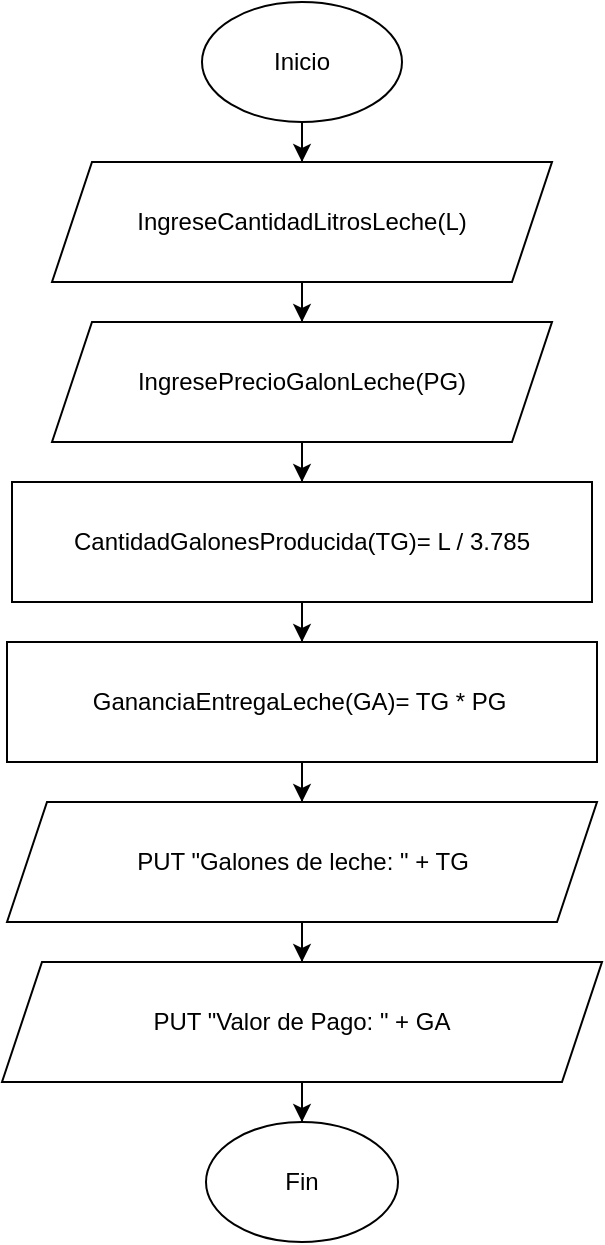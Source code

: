 <mxfile version="14.6.6" type="github"><diagram id="RUSZ-yw-l2X-R8el3BR9" name="Page-1"><mxGraphModel dx="1221" dy="649" grid="1" gridSize="10" guides="1" tooltips="1" connect="1" arrows="1" fold="1" page="1" pageScale="1" pageWidth="827" pageHeight="1169" math="0" shadow="0"><root><mxCell id="0"/><mxCell id="1" parent="0"/><mxCell id="fgNJlwzCyXrCNcVLV8VJ-4" value="" style="edgeStyle=orthogonalEdgeStyle;rounded=0;orthogonalLoop=1;jettySize=auto;html=1;" edge="1" parent="1" source="fgNJlwzCyXrCNcVLV8VJ-1" target="fgNJlwzCyXrCNcVLV8VJ-2"><mxGeometry relative="1" as="geometry"/></mxCell><mxCell id="fgNJlwzCyXrCNcVLV8VJ-1" value="Inicio" style="ellipse;whiteSpace=wrap;html=1;" vertex="1" parent="1"><mxGeometry x="310" width="100" height="60" as="geometry"/></mxCell><mxCell id="fgNJlwzCyXrCNcVLV8VJ-3" value="" style="edgeStyle=orthogonalEdgeStyle;rounded=0;orthogonalLoop=1;jettySize=auto;html=1;" edge="1" parent="1" source="fgNJlwzCyXrCNcVLV8VJ-2"><mxGeometry relative="1" as="geometry"><mxPoint x="370" y="110" as="targetPoint"/><Array as="points"><mxPoint x="370" y="110"/><mxPoint x="370" y="110"/></Array></mxGeometry></mxCell><mxCell id="fgNJlwzCyXrCNcVLV8VJ-7" value="" style="edgeStyle=orthogonalEdgeStyle;rounded=0;orthogonalLoop=1;jettySize=auto;html=1;" edge="1" parent="1" source="fgNJlwzCyXrCNcVLV8VJ-2" target="fgNJlwzCyXrCNcVLV8VJ-5"><mxGeometry relative="1" as="geometry"/></mxCell><mxCell id="fgNJlwzCyXrCNcVLV8VJ-2" value="IngreseCantidadLitrosLeche(L)" style="shape=parallelogram;perimeter=parallelogramPerimeter;whiteSpace=wrap;html=1;fixedSize=1;" vertex="1" parent="1"><mxGeometry x="235" y="80" width="250" height="60" as="geometry"/></mxCell><mxCell id="fgNJlwzCyXrCNcVLV8VJ-8" value="" style="edgeStyle=orthogonalEdgeStyle;rounded=0;orthogonalLoop=1;jettySize=auto;html=1;" edge="1" parent="1" source="fgNJlwzCyXrCNcVLV8VJ-5" target="fgNJlwzCyXrCNcVLV8VJ-6"><mxGeometry relative="1" as="geometry"/></mxCell><mxCell id="fgNJlwzCyXrCNcVLV8VJ-5" value="IngresePrecioGalonLeche(PG)" style="shape=parallelogram;perimeter=parallelogramPerimeter;whiteSpace=wrap;html=1;fixedSize=1;" vertex="1" parent="1"><mxGeometry x="235" y="160" width="250" height="60" as="geometry"/></mxCell><mxCell id="fgNJlwzCyXrCNcVLV8VJ-11" value="" style="edgeStyle=orthogonalEdgeStyle;rounded=0;orthogonalLoop=1;jettySize=auto;html=1;" edge="1" parent="1" source="fgNJlwzCyXrCNcVLV8VJ-6" target="fgNJlwzCyXrCNcVLV8VJ-9"><mxGeometry relative="1" as="geometry"/></mxCell><mxCell id="fgNJlwzCyXrCNcVLV8VJ-6" value="CantidadGalonesProducida(TG)= L / 3.785" style="rounded=0;whiteSpace=wrap;html=1;" vertex="1" parent="1"><mxGeometry x="215" y="240" width="290" height="60" as="geometry"/></mxCell><mxCell id="fgNJlwzCyXrCNcVLV8VJ-22" value="" style="edgeStyle=orthogonalEdgeStyle;rounded=0;orthogonalLoop=1;jettySize=auto;html=1;" edge="1" parent="1" source="fgNJlwzCyXrCNcVLV8VJ-9" target="fgNJlwzCyXrCNcVLV8VJ-12"><mxGeometry relative="1" as="geometry"/></mxCell><mxCell id="fgNJlwzCyXrCNcVLV8VJ-9" value="GananciaEntregaLeche(GA)= TG * PG&amp;nbsp;" style="rounded=0;whiteSpace=wrap;html=1;" vertex="1" parent="1"><mxGeometry x="212.5" y="320" width="295" height="60" as="geometry"/></mxCell><mxCell id="fgNJlwzCyXrCNcVLV8VJ-24" value="" style="edgeStyle=orthogonalEdgeStyle;rounded=0;orthogonalLoop=1;jettySize=auto;html=1;" edge="1" parent="1" source="fgNJlwzCyXrCNcVLV8VJ-12" target="fgNJlwzCyXrCNcVLV8VJ-13"><mxGeometry relative="1" as="geometry"/></mxCell><mxCell id="fgNJlwzCyXrCNcVLV8VJ-12" value="PUT &quot;Galones de leche: &quot; + TG" style="shape=parallelogram;perimeter=parallelogramPerimeter;whiteSpace=wrap;html=1;fixedSize=1;" vertex="1" parent="1"><mxGeometry x="212.5" y="400" width="295" height="60" as="geometry"/></mxCell><mxCell id="fgNJlwzCyXrCNcVLV8VJ-25" value="" style="edgeStyle=orthogonalEdgeStyle;rounded=0;orthogonalLoop=1;jettySize=auto;html=1;" edge="1" parent="1" source="fgNJlwzCyXrCNcVLV8VJ-13" target="fgNJlwzCyXrCNcVLV8VJ-14"><mxGeometry relative="1" as="geometry"/></mxCell><mxCell id="fgNJlwzCyXrCNcVLV8VJ-13" value="PUT &quot;Valor de Pago: &quot; + GA" style="shape=parallelogram;perimeter=parallelogramPerimeter;whiteSpace=wrap;html=1;fixedSize=1;" vertex="1" parent="1"><mxGeometry x="210" y="480" width="300" height="60" as="geometry"/></mxCell><mxCell id="fgNJlwzCyXrCNcVLV8VJ-14" value="Fin" style="ellipse;whiteSpace=wrap;html=1;" vertex="1" parent="1"><mxGeometry x="312" y="560" width="96" height="60" as="geometry"/></mxCell></root></mxGraphModel></diagram></mxfile>